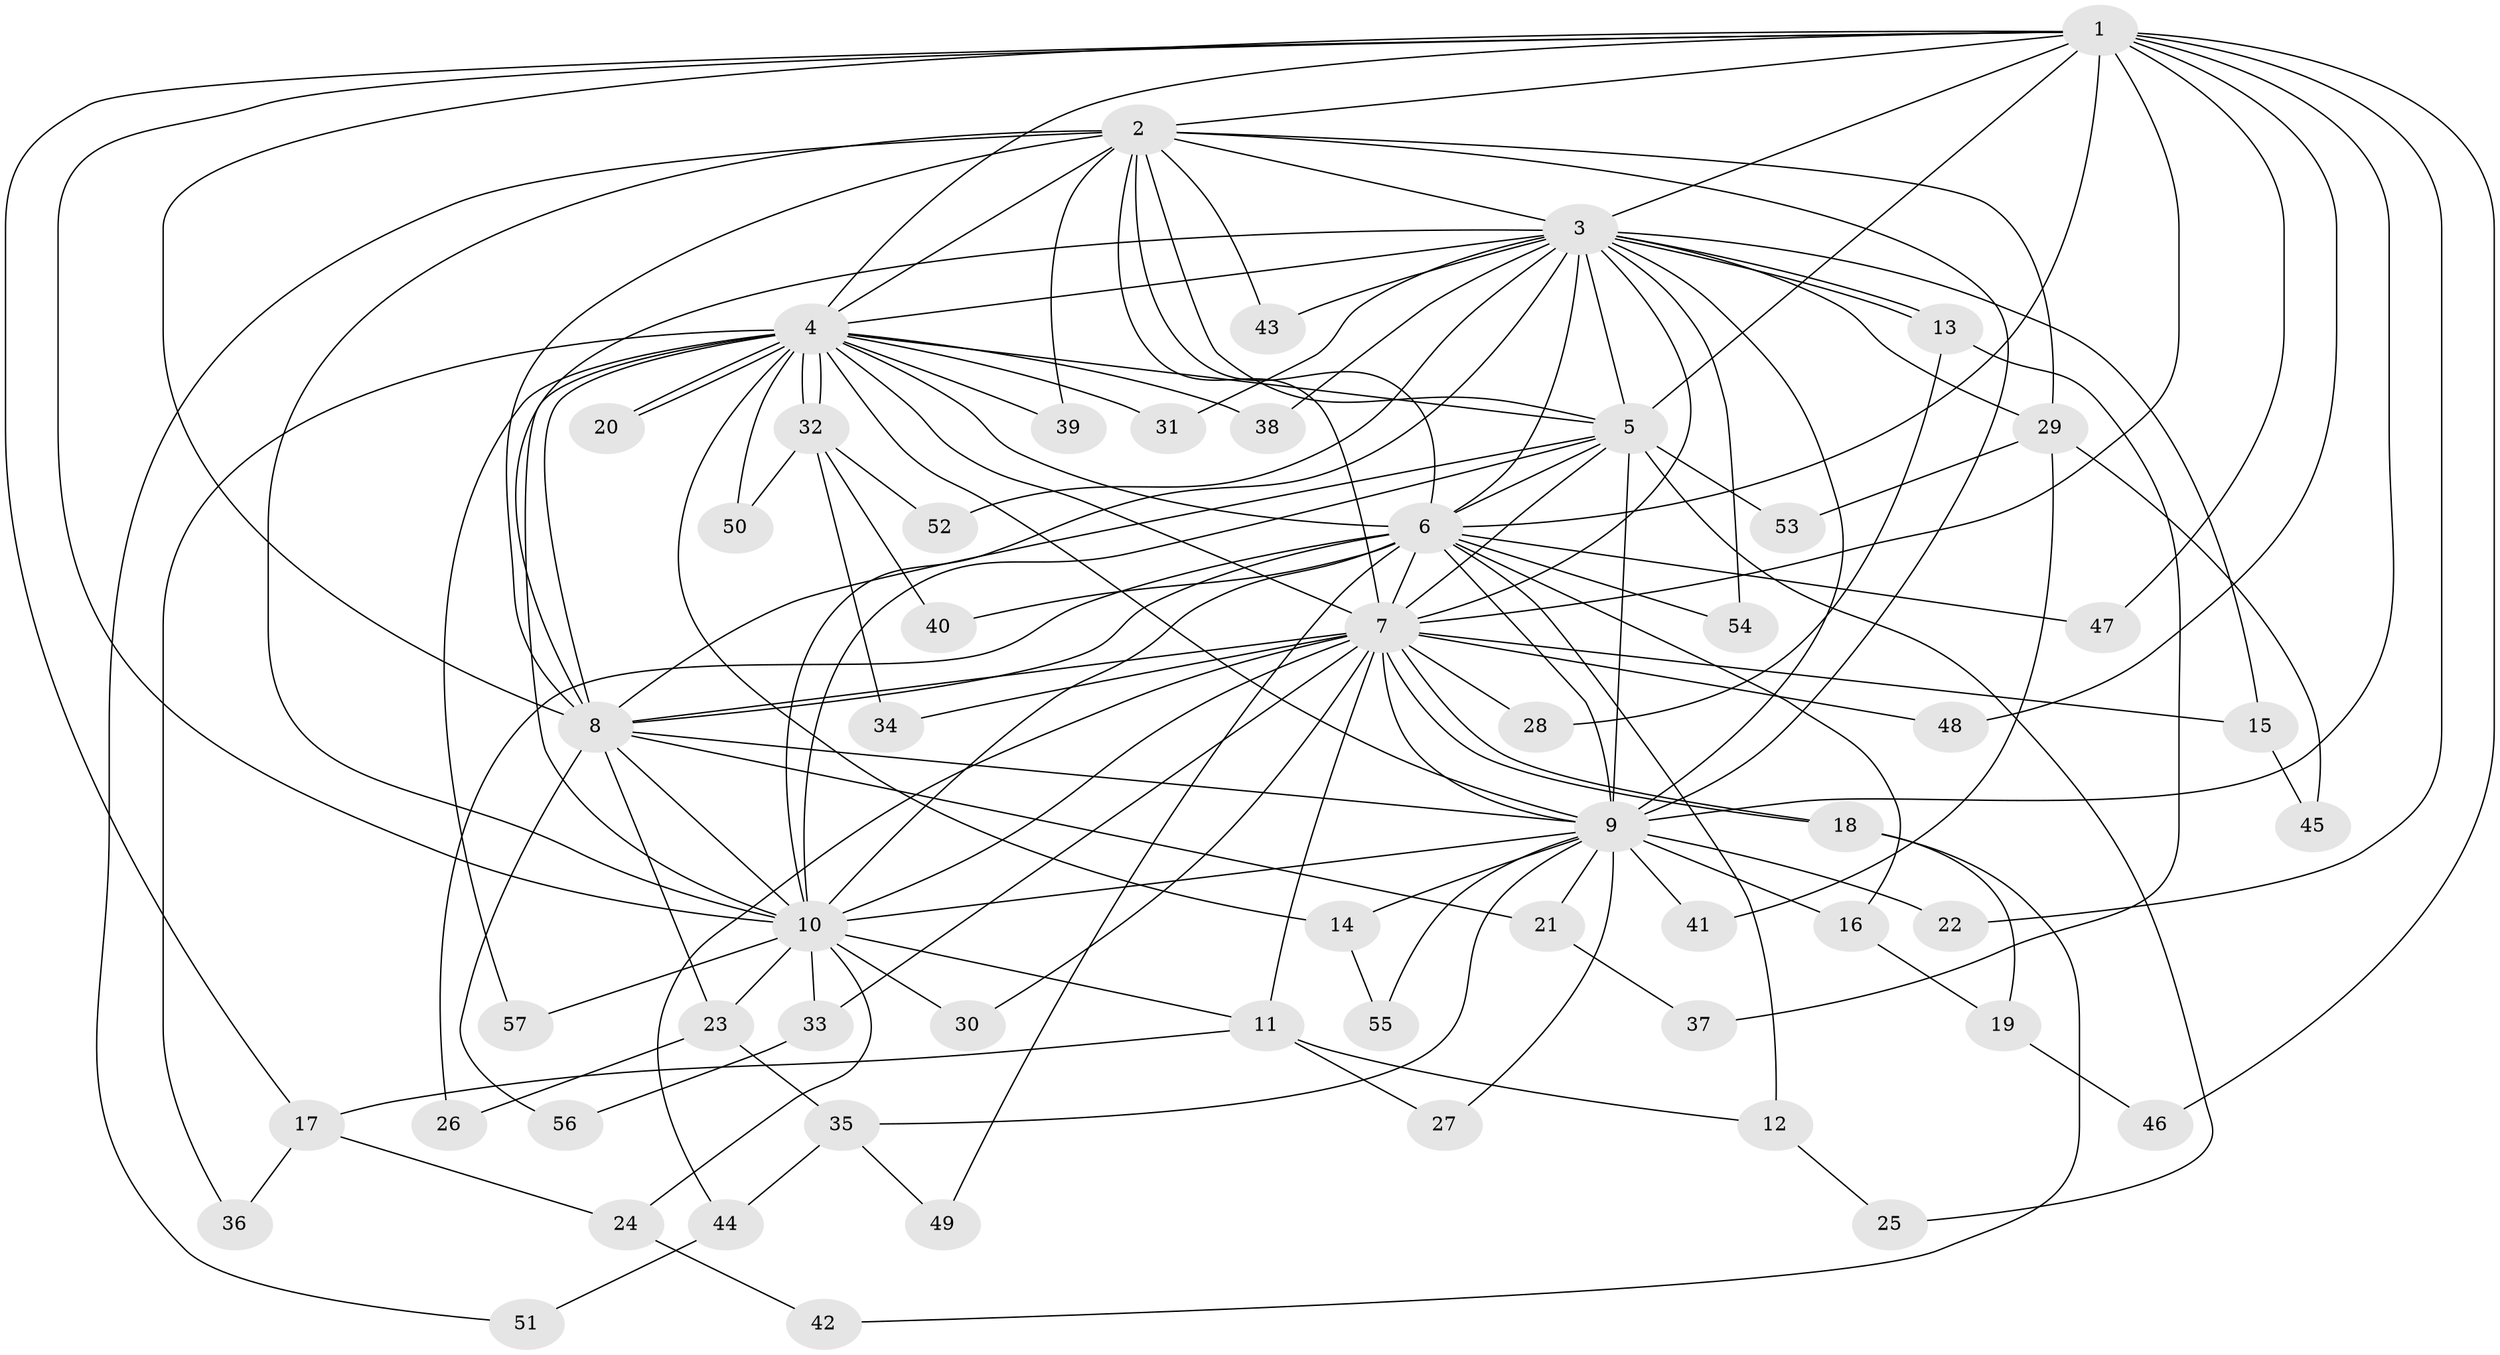 // Generated by graph-tools (version 1.1) at 2025/25/03/09/25 03:25:44]
// undirected, 57 vertices, 139 edges
graph export_dot {
graph [start="1"]
  node [color=gray90,style=filled];
  1;
  2;
  3;
  4;
  5;
  6;
  7;
  8;
  9;
  10;
  11;
  12;
  13;
  14;
  15;
  16;
  17;
  18;
  19;
  20;
  21;
  22;
  23;
  24;
  25;
  26;
  27;
  28;
  29;
  30;
  31;
  32;
  33;
  34;
  35;
  36;
  37;
  38;
  39;
  40;
  41;
  42;
  43;
  44;
  45;
  46;
  47;
  48;
  49;
  50;
  51;
  52;
  53;
  54;
  55;
  56;
  57;
  1 -- 2;
  1 -- 3;
  1 -- 4;
  1 -- 5;
  1 -- 6;
  1 -- 7;
  1 -- 8;
  1 -- 9;
  1 -- 10;
  1 -- 17;
  1 -- 22;
  1 -- 46;
  1 -- 47;
  1 -- 48;
  2 -- 3;
  2 -- 4;
  2 -- 5;
  2 -- 6;
  2 -- 7;
  2 -- 8;
  2 -- 9;
  2 -- 10;
  2 -- 29;
  2 -- 39;
  2 -- 43;
  2 -- 51;
  3 -- 4;
  3 -- 5;
  3 -- 6;
  3 -- 7;
  3 -- 8;
  3 -- 9;
  3 -- 10;
  3 -- 13;
  3 -- 13;
  3 -- 15;
  3 -- 29;
  3 -- 31;
  3 -- 38;
  3 -- 43;
  3 -- 52;
  3 -- 54;
  4 -- 5;
  4 -- 6;
  4 -- 7;
  4 -- 8;
  4 -- 9;
  4 -- 10;
  4 -- 14;
  4 -- 20;
  4 -- 20;
  4 -- 31;
  4 -- 32;
  4 -- 32;
  4 -- 36;
  4 -- 38;
  4 -- 39;
  4 -- 50;
  4 -- 57;
  5 -- 6;
  5 -- 7;
  5 -- 8;
  5 -- 9;
  5 -- 10;
  5 -- 25;
  5 -- 53;
  6 -- 7;
  6 -- 8;
  6 -- 9;
  6 -- 10;
  6 -- 12;
  6 -- 16;
  6 -- 26;
  6 -- 40;
  6 -- 47;
  6 -- 49;
  6 -- 54;
  7 -- 8;
  7 -- 9;
  7 -- 10;
  7 -- 11;
  7 -- 15;
  7 -- 18;
  7 -- 18;
  7 -- 28;
  7 -- 30;
  7 -- 33;
  7 -- 34;
  7 -- 44;
  7 -- 48;
  8 -- 9;
  8 -- 10;
  8 -- 21;
  8 -- 23;
  8 -- 56;
  9 -- 10;
  9 -- 14;
  9 -- 16;
  9 -- 21;
  9 -- 22;
  9 -- 27;
  9 -- 35;
  9 -- 41;
  9 -- 55;
  10 -- 11;
  10 -- 23;
  10 -- 24;
  10 -- 30;
  10 -- 33;
  10 -- 57;
  11 -- 12;
  11 -- 17;
  11 -- 27;
  12 -- 25;
  13 -- 28;
  13 -- 37;
  14 -- 55;
  15 -- 45;
  16 -- 19;
  17 -- 24;
  17 -- 36;
  18 -- 19;
  18 -- 42;
  19 -- 46;
  21 -- 37;
  23 -- 26;
  23 -- 35;
  24 -- 42;
  29 -- 41;
  29 -- 45;
  29 -- 53;
  32 -- 34;
  32 -- 40;
  32 -- 50;
  32 -- 52;
  33 -- 56;
  35 -- 44;
  35 -- 49;
  44 -- 51;
}
